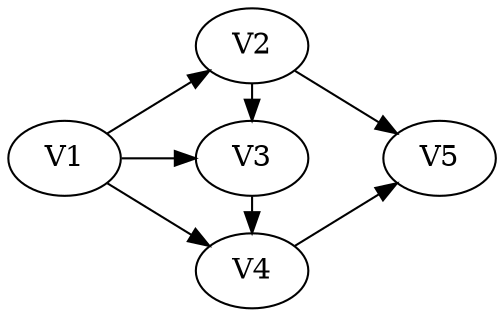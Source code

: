 digraph "MidRep2--graph-simple-1" {
	rankdir=LR
	V1
	{
		rank=same
		V2
		V3
		V4
	}
	V5
	V1 -> V2
	V1 -> V3
	V1 -> V4
	V2 -> V3
	V3 -> V4
	V4 -> V5
	V2 -> V5
}
